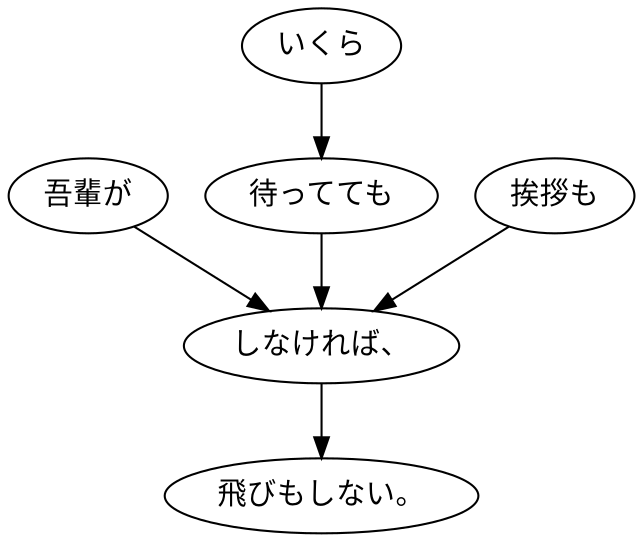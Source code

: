 digraph graph4133 {
	node0 [label="吾輩が"];
	node1 [label="いくら"];
	node2 [label="待ってても"];
	node3 [label="挨拶も"];
	node4 [label="しなければ、"];
	node5 [label="飛びもしない。"];
	node0 -> node4;
	node1 -> node2;
	node2 -> node4;
	node3 -> node4;
	node4 -> node5;
}

